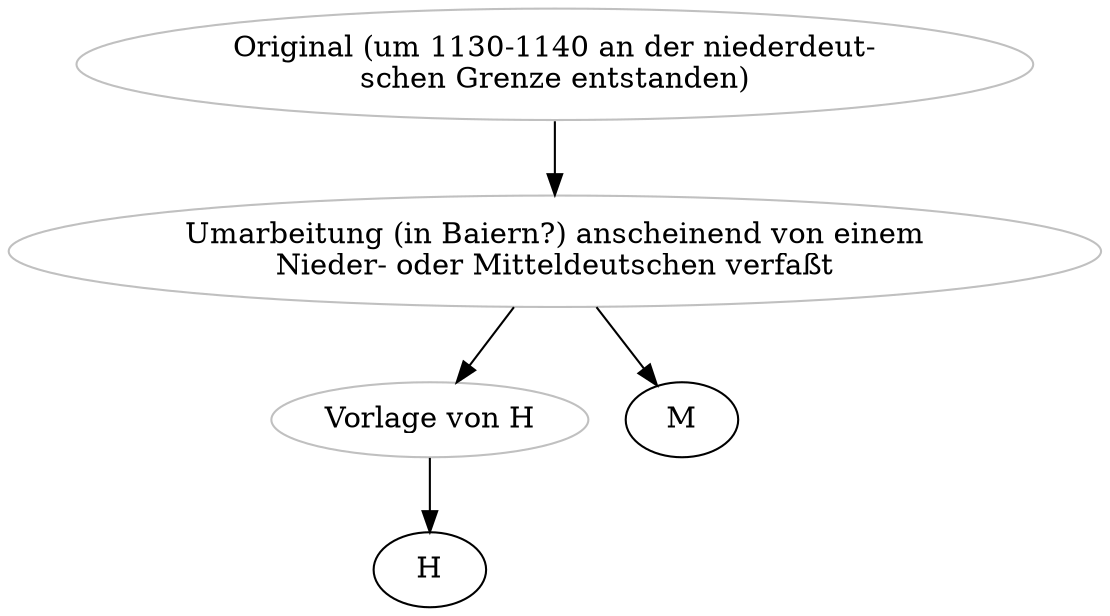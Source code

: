 digraph {
Original [label="Original (um 1130-1140 an der niederdeut-\nschen Grenze entstanden)", color="grey"] ;
Umarbeitung [label="Umarbeitung (in Baiern?) anscheinend von einem\nNieder- oder Mitteldeutschen verfaßt", color="grey"] ;
VorlageH [label="Vorlage von H", color="grey"] ;
Original -> Umarbeitung ;
Umarbeitung -> VorlageH ;
Umarbeitung -> M ;
VorlageH -> H ;
}

